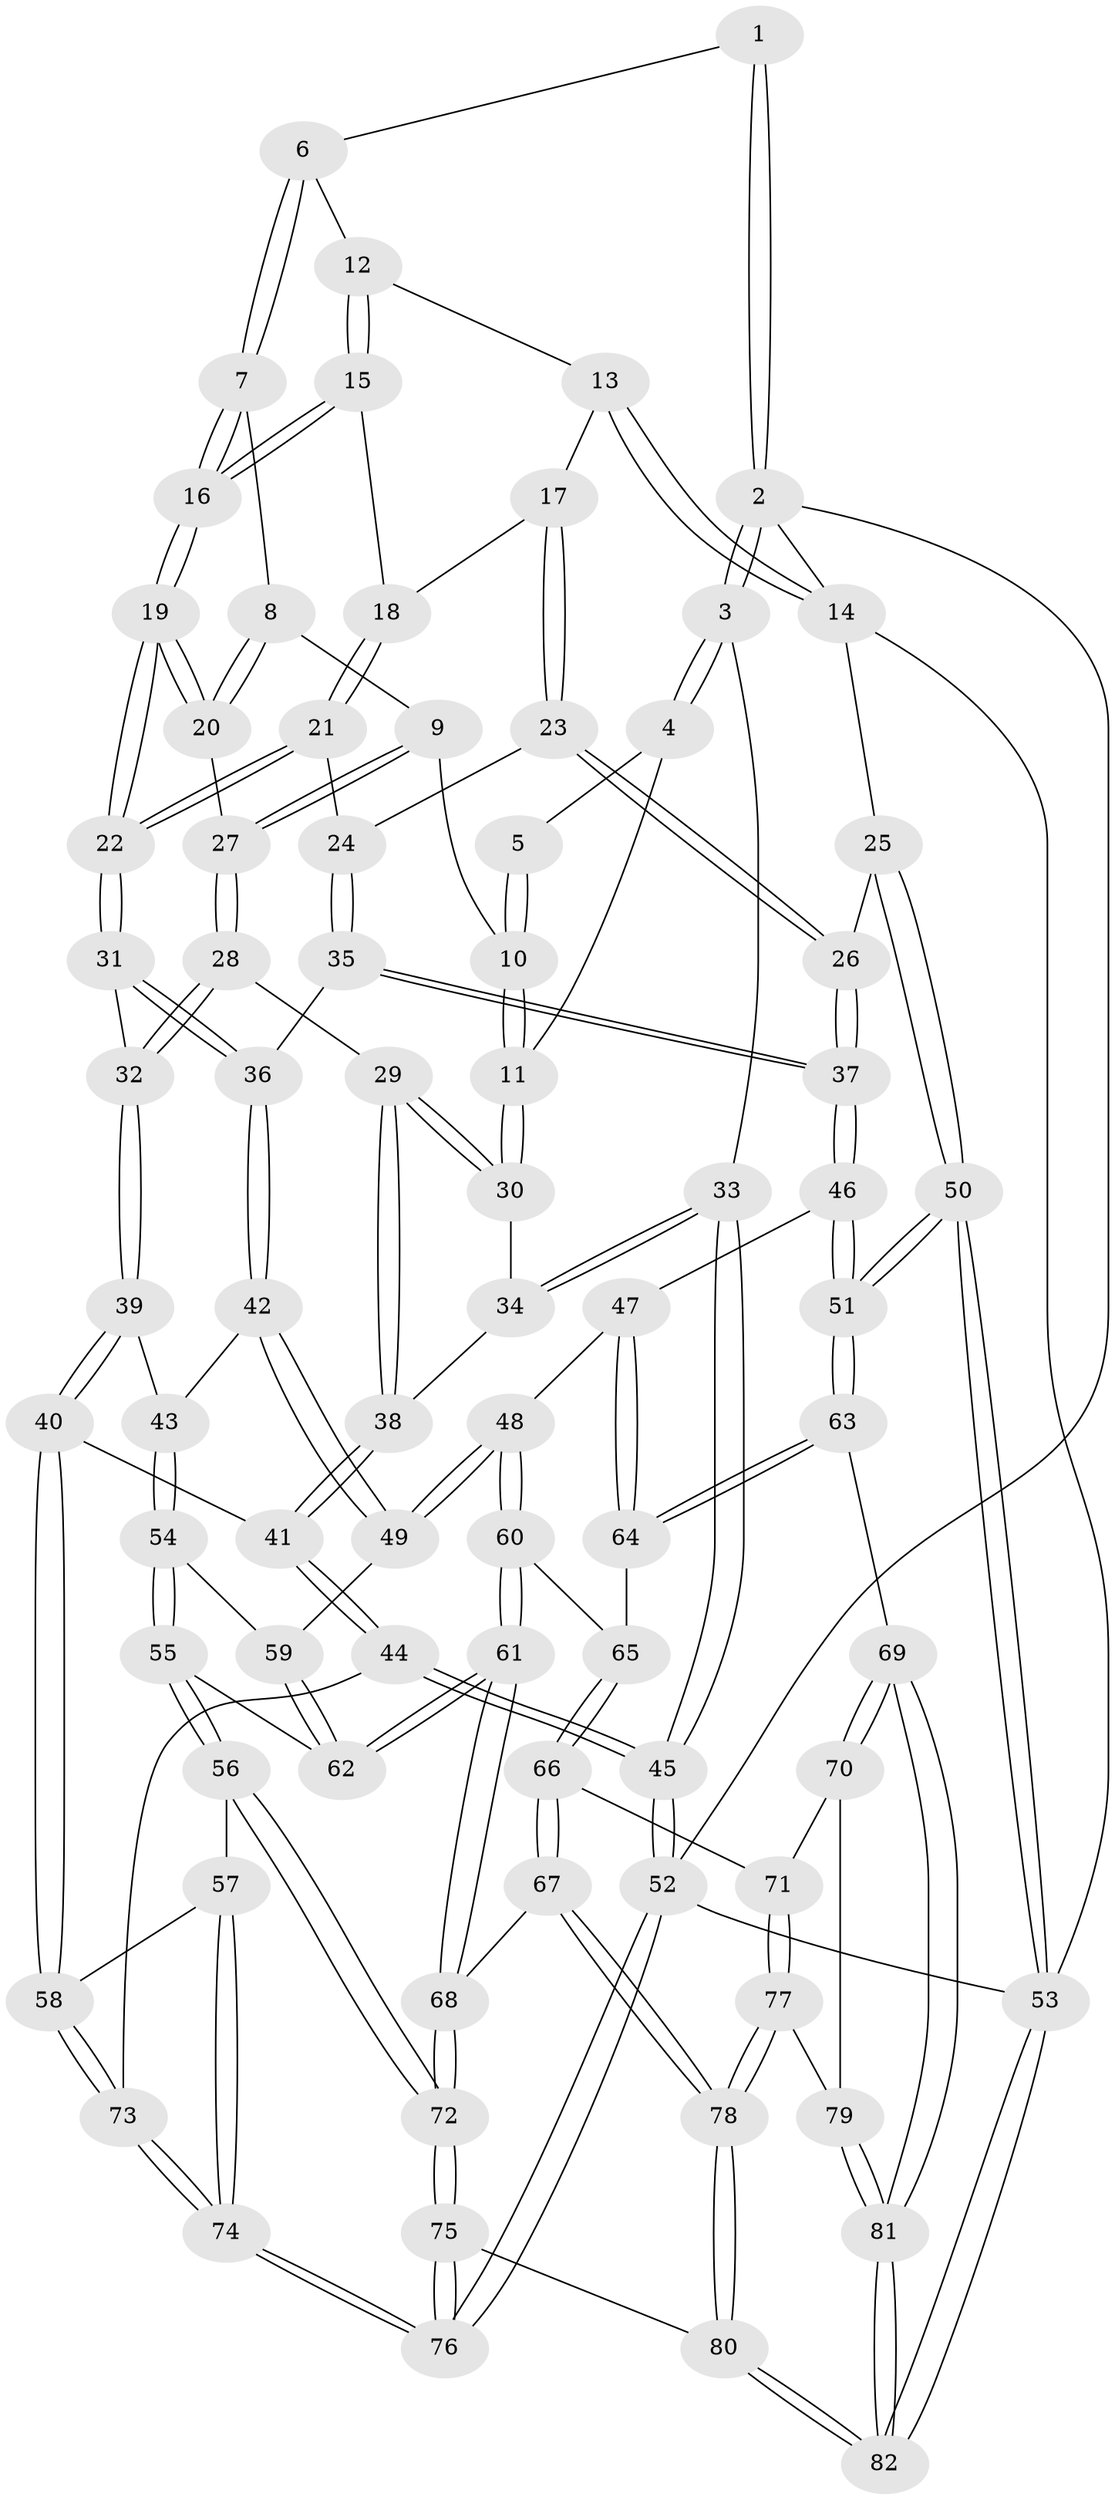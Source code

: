 // coarse degree distribution, {3: 0.20408163265306123, 6: 0.061224489795918366, 4: 0.4897959183673469, 5: 0.22448979591836735, 7: 0.02040816326530612}
// Generated by graph-tools (version 1.1) at 2025/42/03/06/25 10:42:29]
// undirected, 82 vertices, 202 edges
graph export_dot {
graph [start="1"]
  node [color=gray90,style=filled];
  1 [pos="+0.2038559458308821+0"];
  2 [pos="+0+0"];
  3 [pos="+0+0.07096056755922897"];
  4 [pos="+0.05296234496937385+0.03154449197948531"];
  5 [pos="+0.14065118438926097+0"];
  6 [pos="+0.340411299884451+0"];
  7 [pos="+0.3671289050792051+0.0021318836940391606"];
  8 [pos="+0.29546608953723713+0.12186084121780623"];
  9 [pos="+0.23853121222963777+0.1886015859487851"];
  10 [pos="+0.150639845321358+0.18505043600457732"];
  11 [pos="+0.04506256731218131+0.22871627558022262"];
  12 [pos="+0.6900493408676827+0"];
  13 [pos="+1+0"];
  14 [pos="+1+0"];
  15 [pos="+0.584135017832317+0.122313794015443"];
  16 [pos="+0.5169256125827518+0.15027024054053234"];
  17 [pos="+0.8173759683391981+0.11276808627402292"];
  18 [pos="+0.7005471989217877+0.15169547166935438"];
  19 [pos="+0.49632886617524774+0.2742453242797691"];
  20 [pos="+0.46212501326410865+0.2707410792773938"];
  21 [pos="+0.6738276236897937+0.26075679387511896"];
  22 [pos="+0.5007818134543388+0.2834802022719256"];
  23 [pos="+0.8406196916440263+0.23310135596422227"];
  24 [pos="+0.7163833836025386+0.3207238282009753"];
  25 [pos="+1+0.2860708501793524"];
  26 [pos="+0.9231161964237347+0.3337654788213746"];
  27 [pos="+0.2903096910537997+0.2803711426501604"];
  28 [pos="+0.2722536215577316+0.36701551744364574"];
  29 [pos="+0.1476074499938745+0.39276757422337244"];
  30 [pos="+0.044156929196470796+0.2294012919318061"];
  31 [pos="+0.5108909020437955+0.36648471735011734"];
  32 [pos="+0.32638197473485786+0.44049795142569015"];
  33 [pos="+0+0.26340760636008487"];
  34 [pos="+0+0.2490624244982186"];
  35 [pos="+0.7066091317706109+0.39872134412226495"];
  36 [pos="+0.5628732340497049+0.43316234988409624"];
  37 [pos="+0.8341492629773533+0.47486155863159607"];
  38 [pos="+0.11978761477274777+0.4697152277366157"];
  39 [pos="+0.3216643865538295+0.48209807949308536"];
  40 [pos="+0.16078702674092912+0.6336263589022118"];
  41 [pos="+0.07782328378343453+0.6181621516243463"];
  42 [pos="+0.5547473939003456+0.5093880440288608"];
  43 [pos="+0.424784465242863+0.5637240231206567"];
  44 [pos="+0+0.6533983655421748"];
  45 [pos="+0+0.6662432414611408"];
  46 [pos="+0.8405153302811573+0.5083525024060592"];
  47 [pos="+0.7320687355177952+0.5774742287106865"];
  48 [pos="+0.6316199200696524+0.6109994512573899"];
  49 [pos="+0.5717205280072947+0.5387731221930455"];
  50 [pos="+1+0.7259929797908896"];
  51 [pos="+1+0.7178791896403983"];
  52 [pos="+0+1"];
  53 [pos="+1+1"];
  54 [pos="+0.4025942929151672+0.6469834558268444"];
  55 [pos="+0.3854408621919139+0.697227843963966"];
  56 [pos="+0.35250212702362393+0.7093542093651864"];
  57 [pos="+0.25236634342489667+0.7022838054198961"];
  58 [pos="+0.21777026266123112+0.679194869254386"];
  59 [pos="+0.5103542443134219+0.6234748489711659"];
  60 [pos="+0.6276038335076708+0.6703543748779198"];
  61 [pos="+0.479448243821538+0.7327891144598145"];
  62 [pos="+0.4691323105371703+0.7269772132046458"];
  63 [pos="+0.9344885649727271+0.7756902286223711"];
  64 [pos="+0.7803299787986466+0.7205189064134181"];
  65 [pos="+0.653757452114749+0.7131198630964901"];
  66 [pos="+0.6503725842916162+0.7713784122786422"];
  67 [pos="+0.5942420633929699+0.8320540447642666"];
  68 [pos="+0.5001296017171709+0.7970357034734372"];
  69 [pos="+0.89190476426528+0.8222242784524946"];
  70 [pos="+0.7340333087621431+0.8323890776674766"];
  71 [pos="+0.6744772813446426+0.7928726923425854"];
  72 [pos="+0.40678875629152067+0.9764048038654523"];
  73 [pos="+0.14560682870808267+0.8810329245256052"];
  74 [pos="+0.24948610470328042+1"];
  75 [pos="+0.37602437510111597+1"];
  76 [pos="+0.27208994866586633+1"];
  77 [pos="+0.6701370172278884+0.8803373307879234"];
  78 [pos="+0.6008982773863543+0.895624975067915"];
  79 [pos="+0.7026842053006246+0.8830537567500129"];
  80 [pos="+0.5182611389790434+1"];
  81 [pos="+0.7717116633729748+1"];
  82 [pos="+0.7387653028465209+1"];
  1 -- 2;
  1 -- 2;
  1 -- 6;
  2 -- 3;
  2 -- 3;
  2 -- 14;
  2 -- 52;
  3 -- 4;
  3 -- 4;
  3 -- 33;
  4 -- 5;
  4 -- 11;
  5 -- 10;
  5 -- 10;
  6 -- 7;
  6 -- 7;
  6 -- 12;
  7 -- 8;
  7 -- 16;
  7 -- 16;
  8 -- 9;
  8 -- 20;
  8 -- 20;
  9 -- 10;
  9 -- 27;
  9 -- 27;
  10 -- 11;
  10 -- 11;
  11 -- 30;
  11 -- 30;
  12 -- 13;
  12 -- 15;
  12 -- 15;
  13 -- 14;
  13 -- 14;
  13 -- 17;
  14 -- 25;
  14 -- 53;
  15 -- 16;
  15 -- 16;
  15 -- 18;
  16 -- 19;
  16 -- 19;
  17 -- 18;
  17 -- 23;
  17 -- 23;
  18 -- 21;
  18 -- 21;
  19 -- 20;
  19 -- 20;
  19 -- 22;
  19 -- 22;
  20 -- 27;
  21 -- 22;
  21 -- 22;
  21 -- 24;
  22 -- 31;
  22 -- 31;
  23 -- 24;
  23 -- 26;
  23 -- 26;
  24 -- 35;
  24 -- 35;
  25 -- 26;
  25 -- 50;
  25 -- 50;
  26 -- 37;
  26 -- 37;
  27 -- 28;
  27 -- 28;
  28 -- 29;
  28 -- 32;
  28 -- 32;
  29 -- 30;
  29 -- 30;
  29 -- 38;
  29 -- 38;
  30 -- 34;
  31 -- 32;
  31 -- 36;
  31 -- 36;
  32 -- 39;
  32 -- 39;
  33 -- 34;
  33 -- 34;
  33 -- 45;
  33 -- 45;
  34 -- 38;
  35 -- 36;
  35 -- 37;
  35 -- 37;
  36 -- 42;
  36 -- 42;
  37 -- 46;
  37 -- 46;
  38 -- 41;
  38 -- 41;
  39 -- 40;
  39 -- 40;
  39 -- 43;
  40 -- 41;
  40 -- 58;
  40 -- 58;
  41 -- 44;
  41 -- 44;
  42 -- 43;
  42 -- 49;
  42 -- 49;
  43 -- 54;
  43 -- 54;
  44 -- 45;
  44 -- 45;
  44 -- 73;
  45 -- 52;
  45 -- 52;
  46 -- 47;
  46 -- 51;
  46 -- 51;
  47 -- 48;
  47 -- 64;
  47 -- 64;
  48 -- 49;
  48 -- 49;
  48 -- 60;
  48 -- 60;
  49 -- 59;
  50 -- 51;
  50 -- 51;
  50 -- 53;
  50 -- 53;
  51 -- 63;
  51 -- 63;
  52 -- 76;
  52 -- 76;
  52 -- 53;
  53 -- 82;
  53 -- 82;
  54 -- 55;
  54 -- 55;
  54 -- 59;
  55 -- 56;
  55 -- 56;
  55 -- 62;
  56 -- 57;
  56 -- 72;
  56 -- 72;
  57 -- 58;
  57 -- 74;
  57 -- 74;
  58 -- 73;
  58 -- 73;
  59 -- 62;
  59 -- 62;
  60 -- 61;
  60 -- 61;
  60 -- 65;
  61 -- 62;
  61 -- 62;
  61 -- 68;
  61 -- 68;
  63 -- 64;
  63 -- 64;
  63 -- 69;
  64 -- 65;
  65 -- 66;
  65 -- 66;
  66 -- 67;
  66 -- 67;
  66 -- 71;
  67 -- 68;
  67 -- 78;
  67 -- 78;
  68 -- 72;
  68 -- 72;
  69 -- 70;
  69 -- 70;
  69 -- 81;
  69 -- 81;
  70 -- 71;
  70 -- 79;
  71 -- 77;
  71 -- 77;
  72 -- 75;
  72 -- 75;
  73 -- 74;
  73 -- 74;
  74 -- 76;
  74 -- 76;
  75 -- 76;
  75 -- 76;
  75 -- 80;
  77 -- 78;
  77 -- 78;
  77 -- 79;
  78 -- 80;
  78 -- 80;
  79 -- 81;
  79 -- 81;
  80 -- 82;
  80 -- 82;
  81 -- 82;
  81 -- 82;
}
